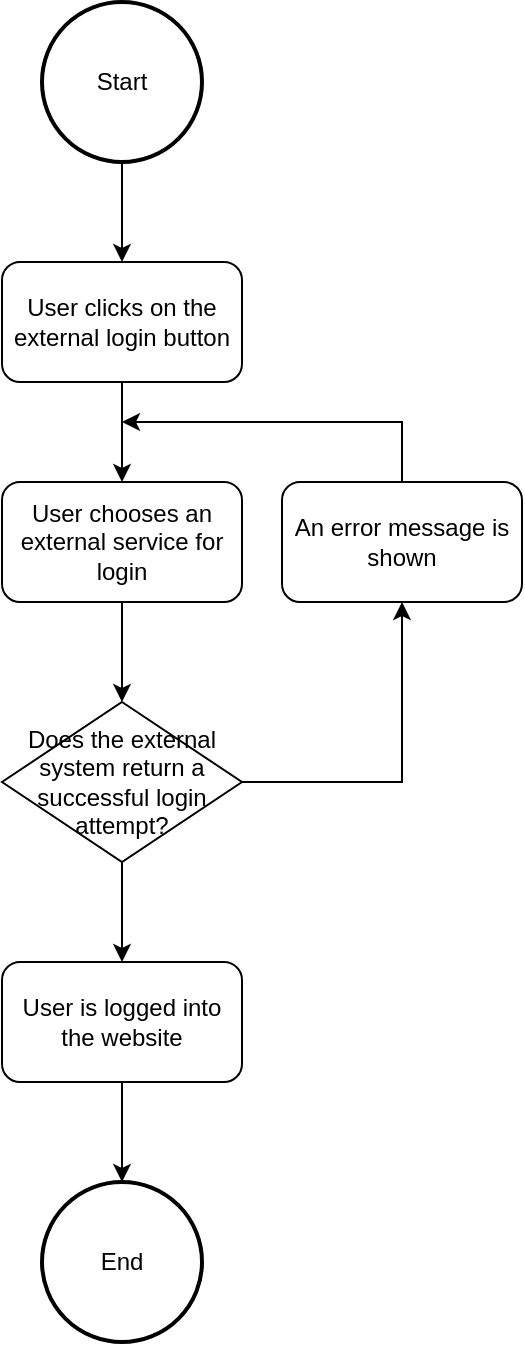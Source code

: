 <mxfile version="20.7.4" type="github"><diagram id="AWdm-HQcO4MPx7rI25iC" name="Page-1"><mxGraphModel dx="1434" dy="757" grid="1" gridSize="10" guides="1" tooltips="1" connect="1" arrows="1" fold="1" page="1" pageScale="1" pageWidth="850" pageHeight="1100" math="0" shadow="0"><root><mxCell id="0"/><mxCell id="1" parent="0"/><mxCell id="yQyaCYKRr9XwgptPK9Te-1" value="End" style="ellipse;whiteSpace=wrap;html=1;aspect=fixed;strokeWidth=2;" vertex="1" parent="1"><mxGeometry x="360" y="630" width="80" height="80" as="geometry"/></mxCell><mxCell id="yQyaCYKRr9XwgptPK9Te-8" style="edgeStyle=orthogonalEdgeStyle;rounded=0;orthogonalLoop=1;jettySize=auto;html=1;" edge="1" parent="1" source="yQyaCYKRr9XwgptPK9Te-2" target="yQyaCYKRr9XwgptPK9Te-3"><mxGeometry relative="1" as="geometry"/></mxCell><mxCell id="yQyaCYKRr9XwgptPK9Te-2" value="Start" style="ellipse;whiteSpace=wrap;html=1;aspect=fixed;strokeWidth=2;" vertex="1" parent="1"><mxGeometry x="360" y="40" width="80" height="80" as="geometry"/></mxCell><mxCell id="yQyaCYKRr9XwgptPK9Te-9" style="edgeStyle=orthogonalEdgeStyle;rounded=0;orthogonalLoop=1;jettySize=auto;html=1;" edge="1" parent="1" source="yQyaCYKRr9XwgptPK9Te-3" target="yQyaCYKRr9XwgptPK9Te-4"><mxGeometry relative="1" as="geometry"/></mxCell><mxCell id="yQyaCYKRr9XwgptPK9Te-3" value="User clicks on the external login button" style="rounded=1;whiteSpace=wrap;html=1;strokeWidth=1;" vertex="1" parent="1"><mxGeometry x="340" y="170" width="120" height="60" as="geometry"/></mxCell><mxCell id="yQyaCYKRr9XwgptPK9Te-11" style="edgeStyle=orthogonalEdgeStyle;rounded=0;orthogonalLoop=1;jettySize=auto;html=1;" edge="1" parent="1" source="yQyaCYKRr9XwgptPK9Te-4" target="yQyaCYKRr9XwgptPK9Te-5"><mxGeometry relative="1" as="geometry"/></mxCell><mxCell id="yQyaCYKRr9XwgptPK9Te-4" value="User chooses an external service for login" style="rounded=1;whiteSpace=wrap;html=1;strokeWidth=1;" vertex="1" parent="1"><mxGeometry x="340" y="280" width="120" height="60" as="geometry"/></mxCell><mxCell id="yQyaCYKRr9XwgptPK9Te-12" style="edgeStyle=orthogonalEdgeStyle;rounded=0;orthogonalLoop=1;jettySize=auto;html=1;" edge="1" parent="1" source="yQyaCYKRr9XwgptPK9Te-5" target="yQyaCYKRr9XwgptPK9Te-6"><mxGeometry relative="1" as="geometry"/></mxCell><mxCell id="yQyaCYKRr9XwgptPK9Te-13" style="edgeStyle=orthogonalEdgeStyle;rounded=0;orthogonalLoop=1;jettySize=auto;html=1;" edge="1" parent="1" source="yQyaCYKRr9XwgptPK9Te-5" target="yQyaCYKRr9XwgptPK9Te-7"><mxGeometry relative="1" as="geometry"/></mxCell><mxCell id="yQyaCYKRr9XwgptPK9Te-5" value="Does the external system return a successful login attempt?" style="rhombus;whiteSpace=wrap;html=1;strokeWidth=1;" vertex="1" parent="1"><mxGeometry x="340" y="390" width="120" height="80" as="geometry"/></mxCell><mxCell id="yQyaCYKRr9XwgptPK9Te-15" style="edgeStyle=orthogonalEdgeStyle;rounded=0;orthogonalLoop=1;jettySize=auto;html=1;" edge="1" parent="1" source="yQyaCYKRr9XwgptPK9Te-6" target="yQyaCYKRr9XwgptPK9Te-1"><mxGeometry relative="1" as="geometry"/></mxCell><mxCell id="yQyaCYKRr9XwgptPK9Te-6" value="User is logged into the website" style="rounded=1;whiteSpace=wrap;html=1;strokeWidth=1;" vertex="1" parent="1"><mxGeometry x="340" y="520" width="120" height="60" as="geometry"/></mxCell><mxCell id="yQyaCYKRr9XwgptPK9Te-16" style="edgeStyle=orthogonalEdgeStyle;rounded=0;orthogonalLoop=1;jettySize=auto;html=1;exitX=0.5;exitY=0;exitDx=0;exitDy=0;" edge="1" parent="1" source="yQyaCYKRr9XwgptPK9Te-7"><mxGeometry relative="1" as="geometry"><mxPoint x="400" y="250" as="targetPoint"/><mxPoint x="560" y="250" as="sourcePoint"/><Array as="points"><mxPoint x="540" y="310"/><mxPoint x="540" y="250"/></Array></mxGeometry></mxCell><mxCell id="yQyaCYKRr9XwgptPK9Te-7" value="An error message is shown" style="rounded=1;whiteSpace=wrap;html=1;strokeWidth=1;" vertex="1" parent="1"><mxGeometry x="480" y="280" width="120" height="60" as="geometry"/></mxCell></root></mxGraphModel></diagram></mxfile>